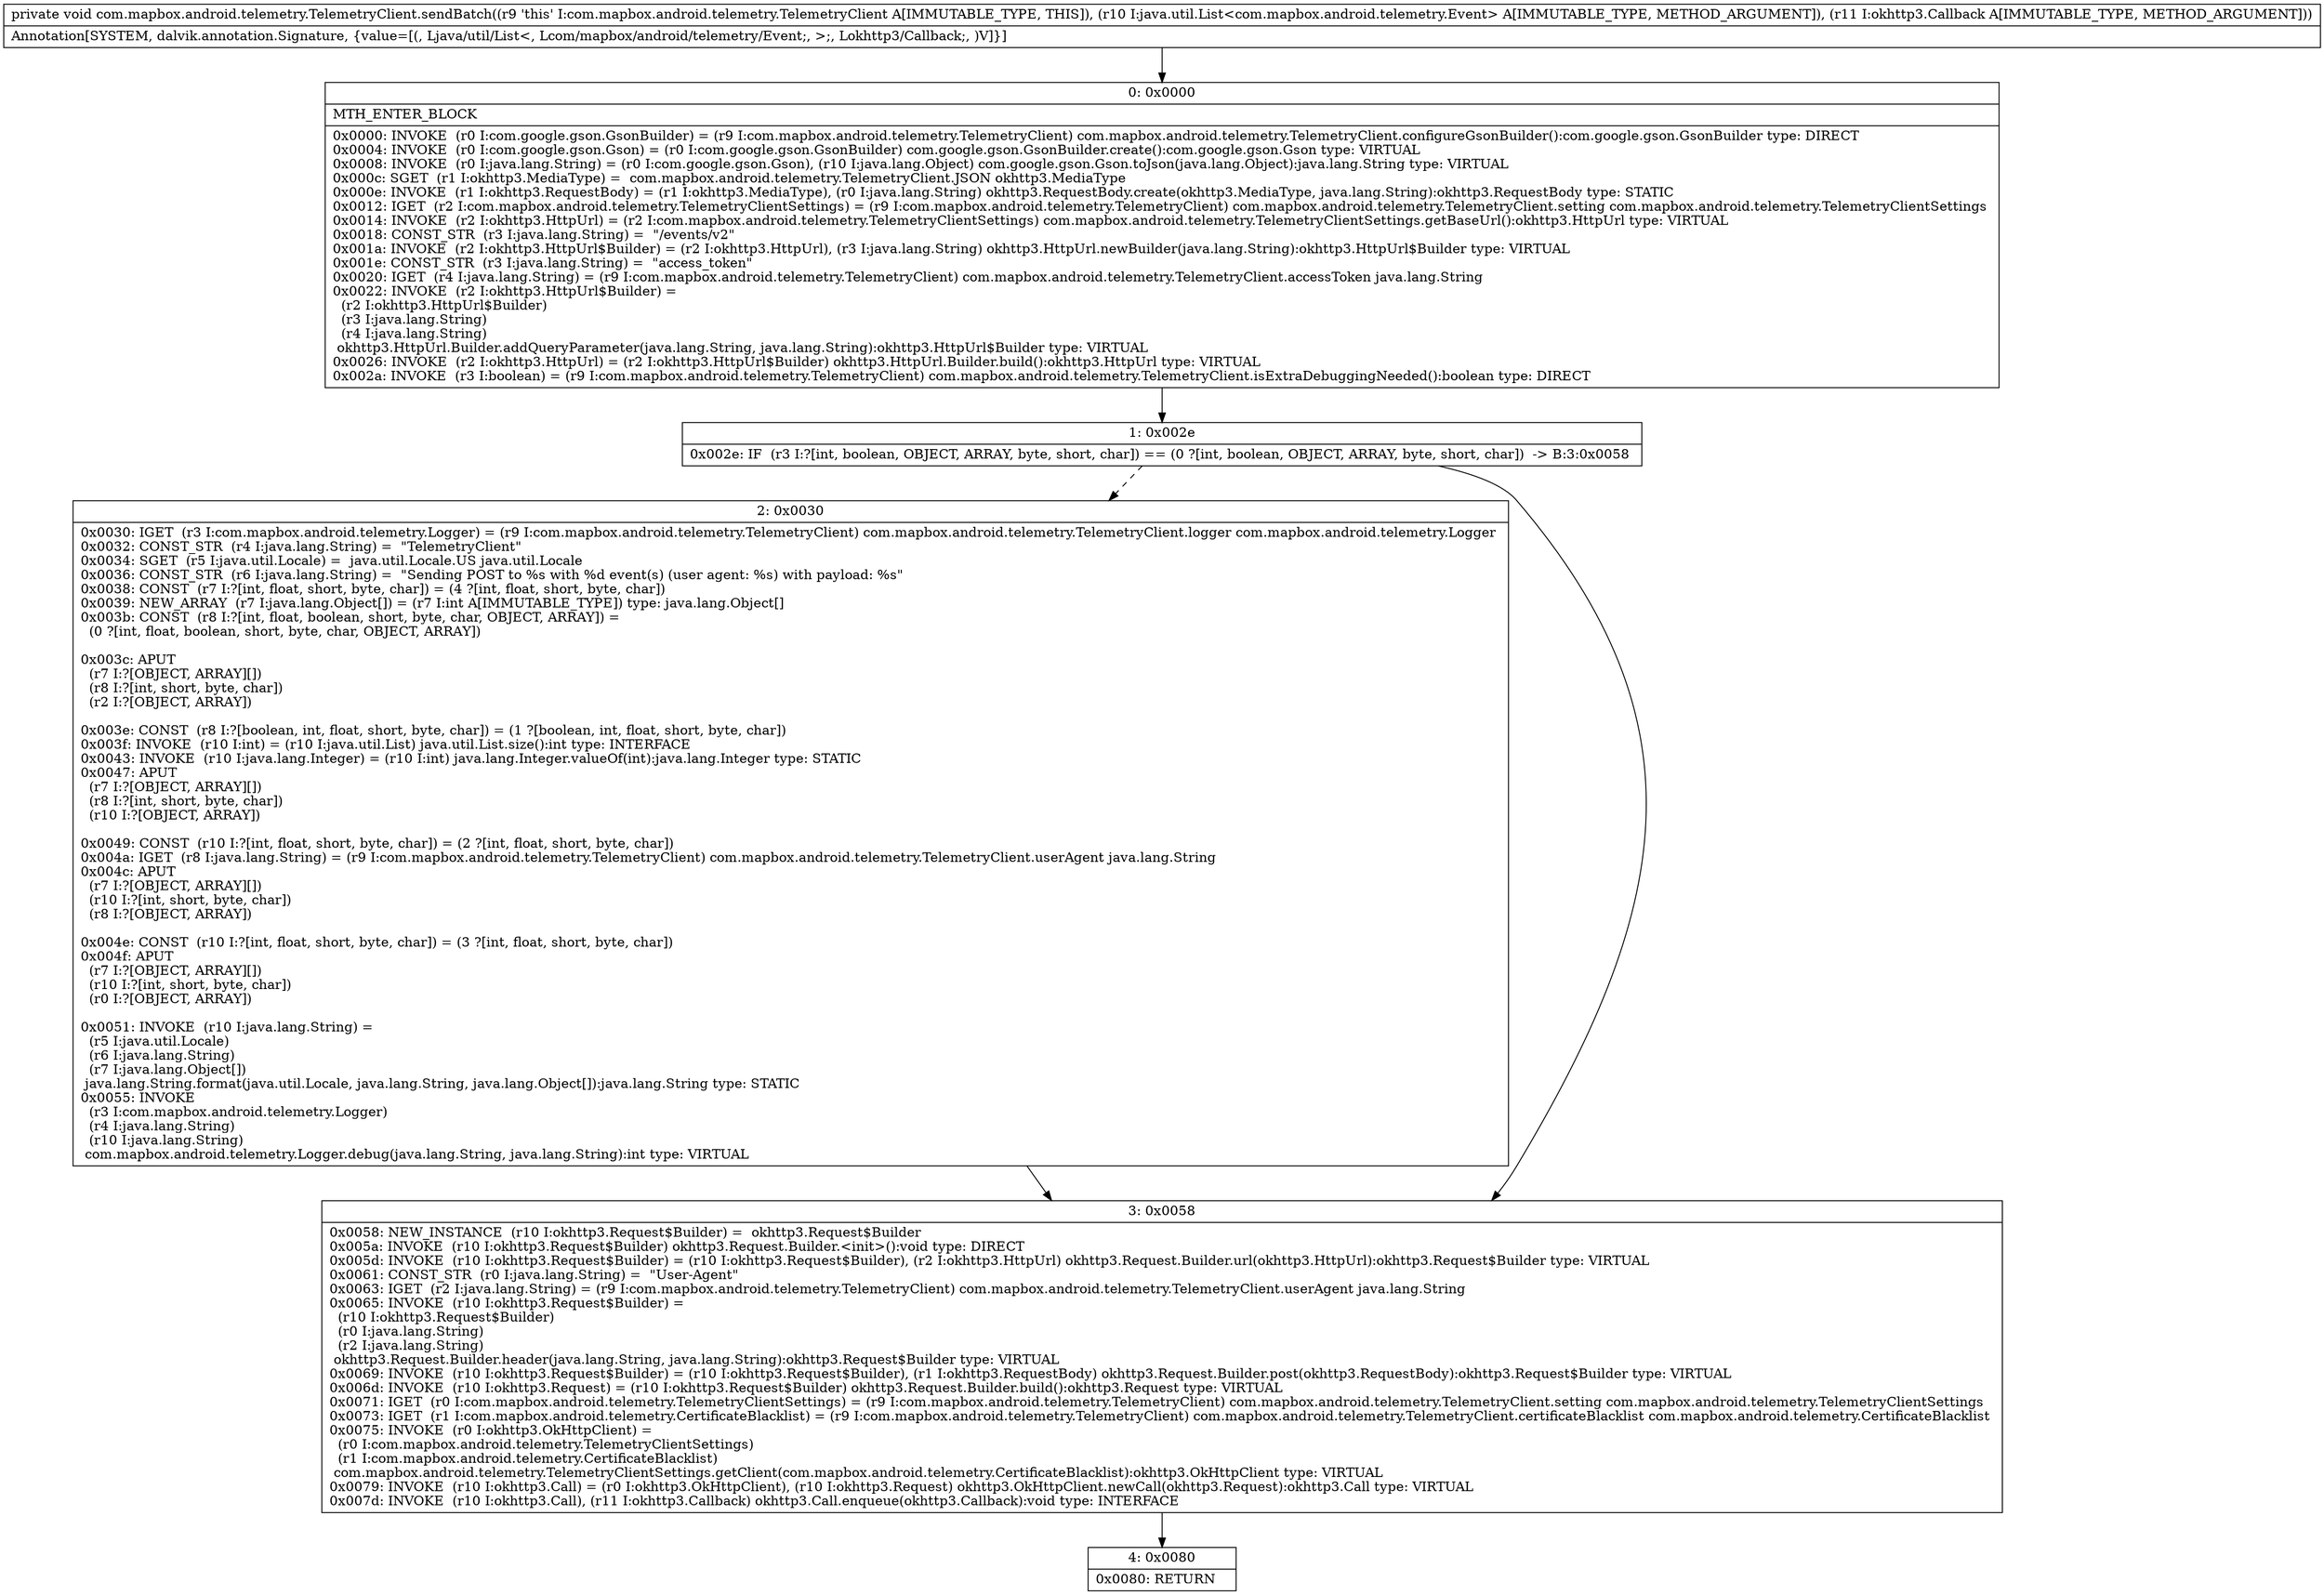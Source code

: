 digraph "CFG forcom.mapbox.android.telemetry.TelemetryClient.sendBatch(Ljava\/util\/List;Lokhttp3\/Callback;)V" {
Node_0 [shape=record,label="{0\:\ 0x0000|MTH_ENTER_BLOCK\l|0x0000: INVOKE  (r0 I:com.google.gson.GsonBuilder) = (r9 I:com.mapbox.android.telemetry.TelemetryClient) com.mapbox.android.telemetry.TelemetryClient.configureGsonBuilder():com.google.gson.GsonBuilder type: DIRECT \l0x0004: INVOKE  (r0 I:com.google.gson.Gson) = (r0 I:com.google.gson.GsonBuilder) com.google.gson.GsonBuilder.create():com.google.gson.Gson type: VIRTUAL \l0x0008: INVOKE  (r0 I:java.lang.String) = (r0 I:com.google.gson.Gson), (r10 I:java.lang.Object) com.google.gson.Gson.toJson(java.lang.Object):java.lang.String type: VIRTUAL \l0x000c: SGET  (r1 I:okhttp3.MediaType) =  com.mapbox.android.telemetry.TelemetryClient.JSON okhttp3.MediaType \l0x000e: INVOKE  (r1 I:okhttp3.RequestBody) = (r1 I:okhttp3.MediaType), (r0 I:java.lang.String) okhttp3.RequestBody.create(okhttp3.MediaType, java.lang.String):okhttp3.RequestBody type: STATIC \l0x0012: IGET  (r2 I:com.mapbox.android.telemetry.TelemetryClientSettings) = (r9 I:com.mapbox.android.telemetry.TelemetryClient) com.mapbox.android.telemetry.TelemetryClient.setting com.mapbox.android.telemetry.TelemetryClientSettings \l0x0014: INVOKE  (r2 I:okhttp3.HttpUrl) = (r2 I:com.mapbox.android.telemetry.TelemetryClientSettings) com.mapbox.android.telemetry.TelemetryClientSettings.getBaseUrl():okhttp3.HttpUrl type: VIRTUAL \l0x0018: CONST_STR  (r3 I:java.lang.String) =  \"\/events\/v2\" \l0x001a: INVOKE  (r2 I:okhttp3.HttpUrl$Builder) = (r2 I:okhttp3.HttpUrl), (r3 I:java.lang.String) okhttp3.HttpUrl.newBuilder(java.lang.String):okhttp3.HttpUrl$Builder type: VIRTUAL \l0x001e: CONST_STR  (r3 I:java.lang.String) =  \"access_token\" \l0x0020: IGET  (r4 I:java.lang.String) = (r9 I:com.mapbox.android.telemetry.TelemetryClient) com.mapbox.android.telemetry.TelemetryClient.accessToken java.lang.String \l0x0022: INVOKE  (r2 I:okhttp3.HttpUrl$Builder) = \l  (r2 I:okhttp3.HttpUrl$Builder)\l  (r3 I:java.lang.String)\l  (r4 I:java.lang.String)\l okhttp3.HttpUrl.Builder.addQueryParameter(java.lang.String, java.lang.String):okhttp3.HttpUrl$Builder type: VIRTUAL \l0x0026: INVOKE  (r2 I:okhttp3.HttpUrl) = (r2 I:okhttp3.HttpUrl$Builder) okhttp3.HttpUrl.Builder.build():okhttp3.HttpUrl type: VIRTUAL \l0x002a: INVOKE  (r3 I:boolean) = (r9 I:com.mapbox.android.telemetry.TelemetryClient) com.mapbox.android.telemetry.TelemetryClient.isExtraDebuggingNeeded():boolean type: DIRECT \l}"];
Node_1 [shape=record,label="{1\:\ 0x002e|0x002e: IF  (r3 I:?[int, boolean, OBJECT, ARRAY, byte, short, char]) == (0 ?[int, boolean, OBJECT, ARRAY, byte, short, char])  \-\> B:3:0x0058 \l}"];
Node_2 [shape=record,label="{2\:\ 0x0030|0x0030: IGET  (r3 I:com.mapbox.android.telemetry.Logger) = (r9 I:com.mapbox.android.telemetry.TelemetryClient) com.mapbox.android.telemetry.TelemetryClient.logger com.mapbox.android.telemetry.Logger \l0x0032: CONST_STR  (r4 I:java.lang.String) =  \"TelemetryClient\" \l0x0034: SGET  (r5 I:java.util.Locale) =  java.util.Locale.US java.util.Locale \l0x0036: CONST_STR  (r6 I:java.lang.String) =  \"Sending POST to %s with %d event(s) (user agent: %s) with payload: %s\" \l0x0038: CONST  (r7 I:?[int, float, short, byte, char]) = (4 ?[int, float, short, byte, char]) \l0x0039: NEW_ARRAY  (r7 I:java.lang.Object[]) = (r7 I:int A[IMMUTABLE_TYPE]) type: java.lang.Object[] \l0x003b: CONST  (r8 I:?[int, float, boolean, short, byte, char, OBJECT, ARRAY]) = \l  (0 ?[int, float, boolean, short, byte, char, OBJECT, ARRAY])\l \l0x003c: APUT  \l  (r7 I:?[OBJECT, ARRAY][])\l  (r8 I:?[int, short, byte, char])\l  (r2 I:?[OBJECT, ARRAY])\l \l0x003e: CONST  (r8 I:?[boolean, int, float, short, byte, char]) = (1 ?[boolean, int, float, short, byte, char]) \l0x003f: INVOKE  (r10 I:int) = (r10 I:java.util.List) java.util.List.size():int type: INTERFACE \l0x0043: INVOKE  (r10 I:java.lang.Integer) = (r10 I:int) java.lang.Integer.valueOf(int):java.lang.Integer type: STATIC \l0x0047: APUT  \l  (r7 I:?[OBJECT, ARRAY][])\l  (r8 I:?[int, short, byte, char])\l  (r10 I:?[OBJECT, ARRAY])\l \l0x0049: CONST  (r10 I:?[int, float, short, byte, char]) = (2 ?[int, float, short, byte, char]) \l0x004a: IGET  (r8 I:java.lang.String) = (r9 I:com.mapbox.android.telemetry.TelemetryClient) com.mapbox.android.telemetry.TelemetryClient.userAgent java.lang.String \l0x004c: APUT  \l  (r7 I:?[OBJECT, ARRAY][])\l  (r10 I:?[int, short, byte, char])\l  (r8 I:?[OBJECT, ARRAY])\l \l0x004e: CONST  (r10 I:?[int, float, short, byte, char]) = (3 ?[int, float, short, byte, char]) \l0x004f: APUT  \l  (r7 I:?[OBJECT, ARRAY][])\l  (r10 I:?[int, short, byte, char])\l  (r0 I:?[OBJECT, ARRAY])\l \l0x0051: INVOKE  (r10 I:java.lang.String) = \l  (r5 I:java.util.Locale)\l  (r6 I:java.lang.String)\l  (r7 I:java.lang.Object[])\l java.lang.String.format(java.util.Locale, java.lang.String, java.lang.Object[]):java.lang.String type: STATIC \l0x0055: INVOKE  \l  (r3 I:com.mapbox.android.telemetry.Logger)\l  (r4 I:java.lang.String)\l  (r10 I:java.lang.String)\l com.mapbox.android.telemetry.Logger.debug(java.lang.String, java.lang.String):int type: VIRTUAL \l}"];
Node_3 [shape=record,label="{3\:\ 0x0058|0x0058: NEW_INSTANCE  (r10 I:okhttp3.Request$Builder) =  okhttp3.Request$Builder \l0x005a: INVOKE  (r10 I:okhttp3.Request$Builder) okhttp3.Request.Builder.\<init\>():void type: DIRECT \l0x005d: INVOKE  (r10 I:okhttp3.Request$Builder) = (r10 I:okhttp3.Request$Builder), (r2 I:okhttp3.HttpUrl) okhttp3.Request.Builder.url(okhttp3.HttpUrl):okhttp3.Request$Builder type: VIRTUAL \l0x0061: CONST_STR  (r0 I:java.lang.String) =  \"User\-Agent\" \l0x0063: IGET  (r2 I:java.lang.String) = (r9 I:com.mapbox.android.telemetry.TelemetryClient) com.mapbox.android.telemetry.TelemetryClient.userAgent java.lang.String \l0x0065: INVOKE  (r10 I:okhttp3.Request$Builder) = \l  (r10 I:okhttp3.Request$Builder)\l  (r0 I:java.lang.String)\l  (r2 I:java.lang.String)\l okhttp3.Request.Builder.header(java.lang.String, java.lang.String):okhttp3.Request$Builder type: VIRTUAL \l0x0069: INVOKE  (r10 I:okhttp3.Request$Builder) = (r10 I:okhttp3.Request$Builder), (r1 I:okhttp3.RequestBody) okhttp3.Request.Builder.post(okhttp3.RequestBody):okhttp3.Request$Builder type: VIRTUAL \l0x006d: INVOKE  (r10 I:okhttp3.Request) = (r10 I:okhttp3.Request$Builder) okhttp3.Request.Builder.build():okhttp3.Request type: VIRTUAL \l0x0071: IGET  (r0 I:com.mapbox.android.telemetry.TelemetryClientSettings) = (r9 I:com.mapbox.android.telemetry.TelemetryClient) com.mapbox.android.telemetry.TelemetryClient.setting com.mapbox.android.telemetry.TelemetryClientSettings \l0x0073: IGET  (r1 I:com.mapbox.android.telemetry.CertificateBlacklist) = (r9 I:com.mapbox.android.telemetry.TelemetryClient) com.mapbox.android.telemetry.TelemetryClient.certificateBlacklist com.mapbox.android.telemetry.CertificateBlacklist \l0x0075: INVOKE  (r0 I:okhttp3.OkHttpClient) = \l  (r0 I:com.mapbox.android.telemetry.TelemetryClientSettings)\l  (r1 I:com.mapbox.android.telemetry.CertificateBlacklist)\l com.mapbox.android.telemetry.TelemetryClientSettings.getClient(com.mapbox.android.telemetry.CertificateBlacklist):okhttp3.OkHttpClient type: VIRTUAL \l0x0079: INVOKE  (r10 I:okhttp3.Call) = (r0 I:okhttp3.OkHttpClient), (r10 I:okhttp3.Request) okhttp3.OkHttpClient.newCall(okhttp3.Request):okhttp3.Call type: VIRTUAL \l0x007d: INVOKE  (r10 I:okhttp3.Call), (r11 I:okhttp3.Callback) okhttp3.Call.enqueue(okhttp3.Callback):void type: INTERFACE \l}"];
Node_4 [shape=record,label="{4\:\ 0x0080|0x0080: RETURN   \l}"];
MethodNode[shape=record,label="{private void com.mapbox.android.telemetry.TelemetryClient.sendBatch((r9 'this' I:com.mapbox.android.telemetry.TelemetryClient A[IMMUTABLE_TYPE, THIS]), (r10 I:java.util.List\<com.mapbox.android.telemetry.Event\> A[IMMUTABLE_TYPE, METHOD_ARGUMENT]), (r11 I:okhttp3.Callback A[IMMUTABLE_TYPE, METHOD_ARGUMENT]))  | Annotation[SYSTEM, dalvik.annotation.Signature, \{value=[(, Ljava\/util\/List\<, Lcom\/mapbox\/android\/telemetry\/Event;, \>;, Lokhttp3\/Callback;, )V]\}]\l}"];
MethodNode -> Node_0;
Node_0 -> Node_1;
Node_1 -> Node_2[style=dashed];
Node_1 -> Node_3;
Node_2 -> Node_3;
Node_3 -> Node_4;
}


